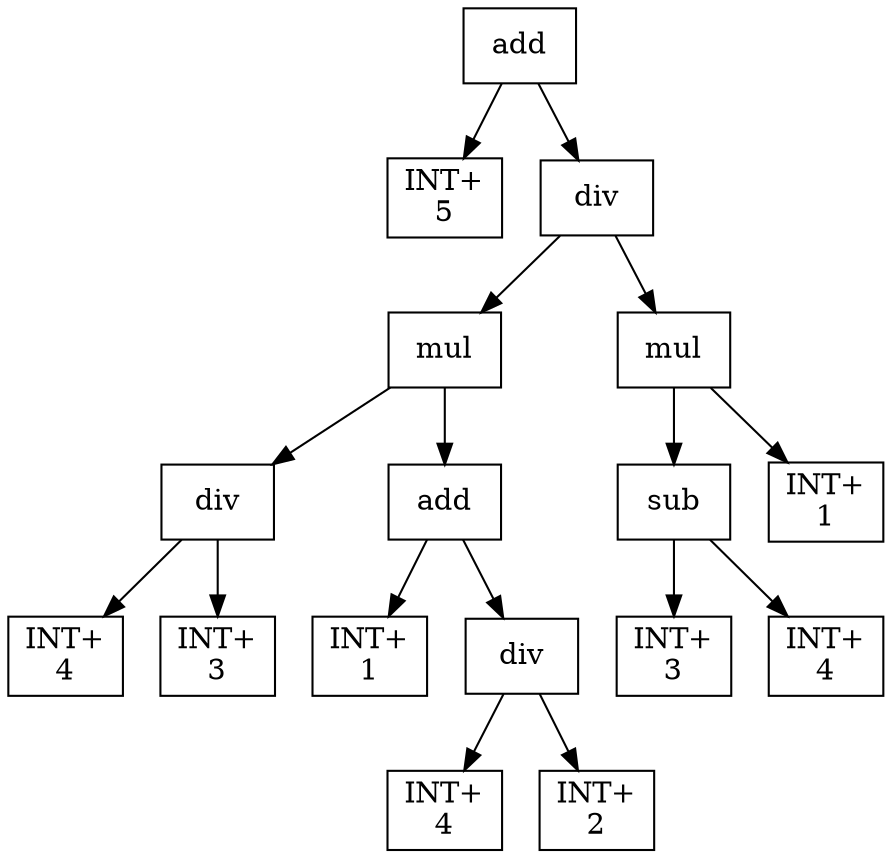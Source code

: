 digraph expr {
  node [shape=box];
  n1 [label="add"];
  n2 [label="INT+\n5"];
  n3 [label="div"];
  n4 [label="mul"];
  n5 [label="div"];
  n6 [label="INT+\n4"];
  n7 [label="INT+\n3"];
  n5 -> n6;
  n5 -> n7;
  n8 [label="add"];
  n9 [label="INT+\n1"];
  n10 [label="div"];
  n11 [label="INT+\n4"];
  n12 [label="INT+\n2"];
  n10 -> n11;
  n10 -> n12;
  n8 -> n9;
  n8 -> n10;
  n4 -> n5;
  n4 -> n8;
  n13 [label="mul"];
  n14 [label="sub"];
  n15 [label="INT+\n3"];
  n16 [label="INT+\n4"];
  n14 -> n15;
  n14 -> n16;
  n17 [label="INT+\n1"];
  n13 -> n14;
  n13 -> n17;
  n3 -> n4;
  n3 -> n13;
  n1 -> n2;
  n1 -> n3;
}